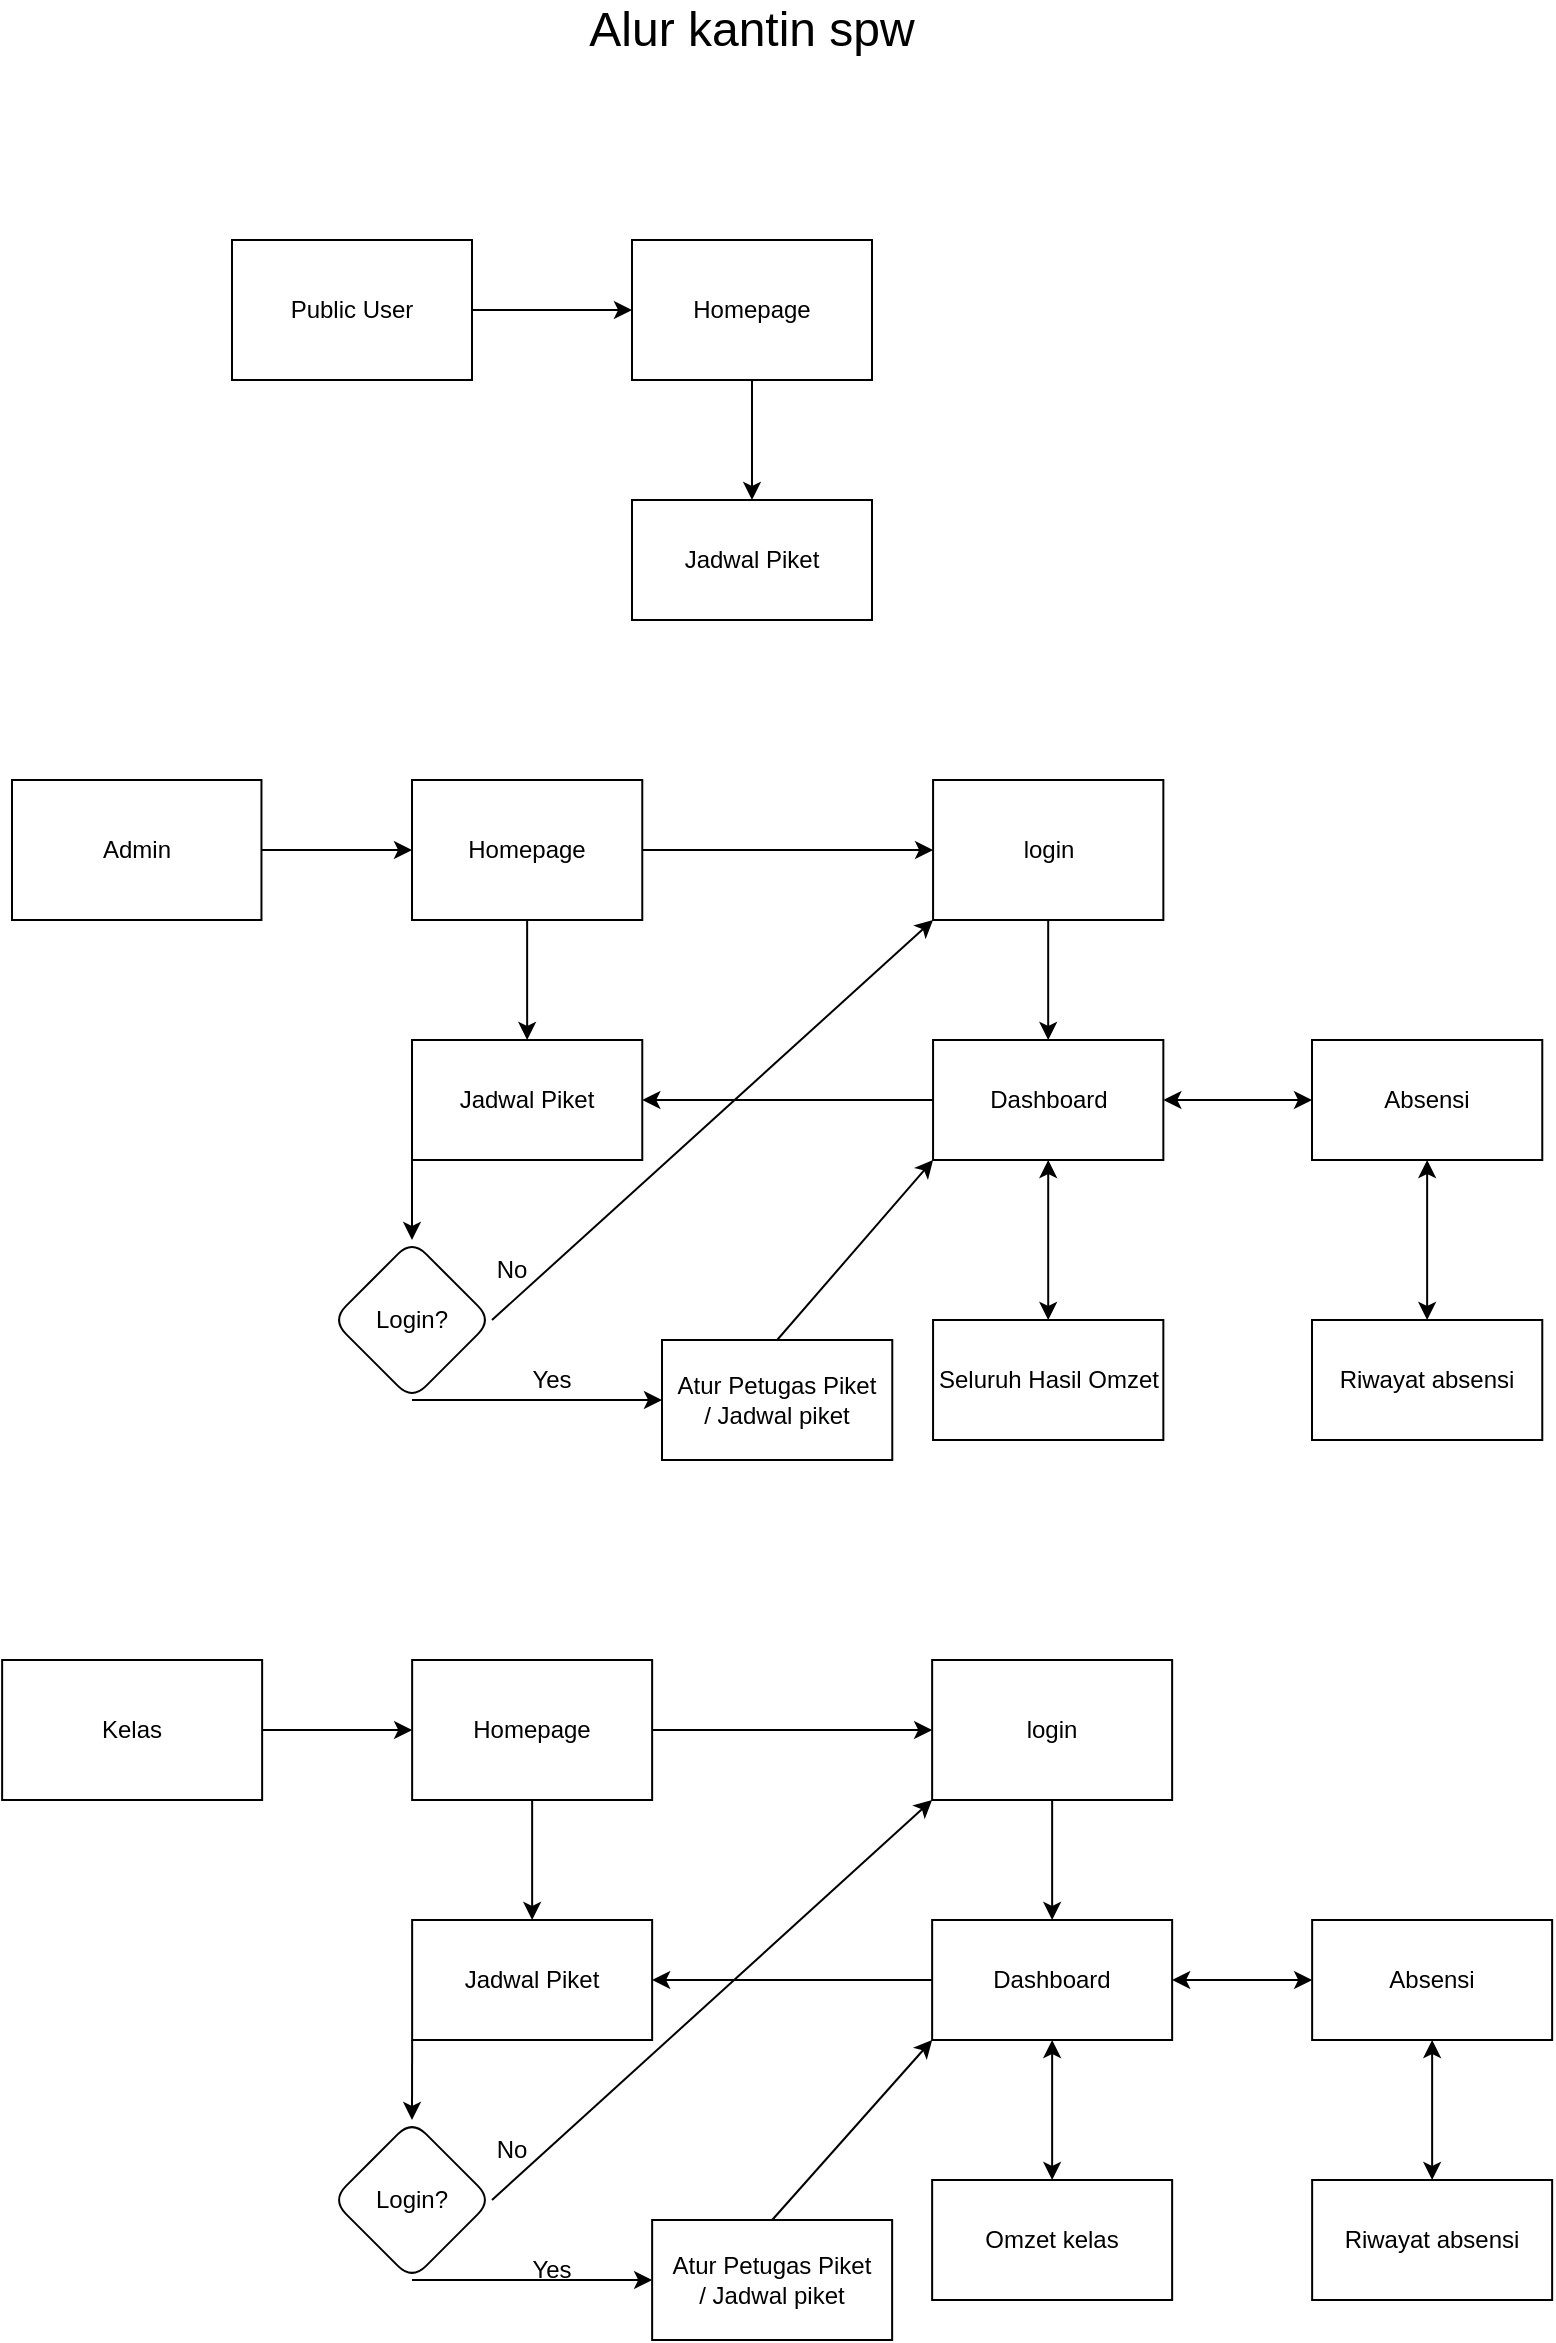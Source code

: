 <mxfile version="24.7.7">
  <diagram name="Page-1" id="KQqwuPC1CSuIkQvpYNoU">
    <mxGraphModel dx="2630" dy="1568" grid="1" gridSize="10" guides="1" tooltips="1" connect="1" arrows="1" fold="1" page="1" pageScale="1" pageWidth="1100" pageHeight="1700" math="0" shadow="0">
      <root>
        <mxCell id="0" />
        <mxCell id="1" parent="0" />
        <mxCell id="cKQtbzu9N1BrgoTTlkyT-17" value="&lt;span style=&quot;font-size: 24px;&quot;&gt;Alur kantin spw&lt;/span&gt;" style="text;html=1;align=center;verticalAlign=middle;whiteSpace=wrap;rounded=0;" vertex="1" parent="1">
          <mxGeometry x="450" y="20" width="200" height="30" as="geometry" />
        </mxCell>
        <mxCell id="cKQtbzu9N1BrgoTTlkyT-10" value="" style="edgeStyle=orthogonalEdgeStyle;rounded=0;orthogonalLoop=1;jettySize=auto;html=1;" edge="1" parent="1" source="5Kj1tjAus3_LKfWhIQ09-1" target="cKQtbzu9N1BrgoTTlkyT-9">
          <mxGeometry relative="1" as="geometry" />
        </mxCell>
        <mxCell id="5Kj1tjAus3_LKfWhIQ09-1" value="Public User" style="rounded=0;whiteSpace=wrap;html=1;container=0;" parent="1" vertex="1">
          <mxGeometry x="290" y="140" width="120" height="70" as="geometry" />
        </mxCell>
        <mxCell id="cKQtbzu9N1BrgoTTlkyT-9" value="Homepage" style="rounded=0;whiteSpace=wrap;html=1;container=0;" vertex="1" parent="1">
          <mxGeometry x="490" y="140" width="120" height="70" as="geometry" />
        </mxCell>
        <mxCell id="cKQtbzu9N1BrgoTTlkyT-31" value="Jadwal Piket" style="rounded=0;whiteSpace=wrap;html=1;container=0;" vertex="1" parent="1">
          <mxGeometry x="490" y="270" width="120" height="60" as="geometry" />
        </mxCell>
        <mxCell id="cKQtbzu9N1BrgoTTlkyT-72" value="" style="endArrow=classic;html=1;rounded=0;exitX=0.5;exitY=1;exitDx=0;exitDy=0;entryX=0.5;entryY=0;entryDx=0;entryDy=0;" edge="1" parent="1" source="cKQtbzu9N1BrgoTTlkyT-9" target="cKQtbzu9N1BrgoTTlkyT-31">
          <mxGeometry width="50" height="50" relative="1" as="geometry">
            <mxPoint x="700" y="370" as="sourcePoint" />
            <mxPoint x="750" y="320" as="targetPoint" />
          </mxGeometry>
        </mxCell>
        <mxCell id="cKQtbzu9N1BrgoTTlkyT-124" value="" style="group" vertex="1" connectable="0" parent="1">
          <mxGeometry x="180" y="410" width="765.14" height="340" as="geometry" />
        </mxCell>
        <mxCell id="cKQtbzu9N1BrgoTTlkyT-45" value="Absensi" style="rounded=0;whiteSpace=wrap;html=1;container=0;" vertex="1" parent="cKQtbzu9N1BrgoTTlkyT-124">
          <mxGeometry x="650.005" y="130" width="115.135" height="60" as="geometry" />
        </mxCell>
        <mxCell id="cKQtbzu9N1BrgoTTlkyT-81" value="" style="endArrow=classic;startArrow=classic;html=1;rounded=0;entryX=1;entryY=0.5;entryDx=0;entryDy=0;exitX=0;exitY=0.5;exitDx=0;exitDy=0;" edge="1" parent="cKQtbzu9N1BrgoTTlkyT-124" source="cKQtbzu9N1BrgoTTlkyT-45" target="cKQtbzu9N1BrgoTTlkyT-75">
          <mxGeometry width="50" height="50" relative="1" as="geometry">
            <mxPoint x="460.541" y="190" as="sourcePoint" />
            <mxPoint x="508.514" y="140" as="targetPoint" />
          </mxGeometry>
        </mxCell>
        <mxCell id="cKQtbzu9N1BrgoTTlkyT-83" value="" style="endArrow=classic;startArrow=classic;html=1;rounded=0;entryX=0.5;entryY=1;entryDx=0;entryDy=0;exitX=0.5;exitY=0;exitDx=0;exitDy=0;" edge="1" parent="cKQtbzu9N1BrgoTTlkyT-124" source="cKQtbzu9N1BrgoTTlkyT-63" target="cKQtbzu9N1BrgoTTlkyT-45">
          <mxGeometry width="50" height="50" relative="1" as="geometry">
            <mxPoint x="460.541" y="470" as="sourcePoint" />
            <mxPoint x="508.514" y="420" as="targetPoint" />
          </mxGeometry>
        </mxCell>
        <mxCell id="cKQtbzu9N1BrgoTTlkyT-63" value="Riwayat absensi" style="rounded=0;whiteSpace=wrap;html=1;container=0;" vertex="1" parent="cKQtbzu9N1BrgoTTlkyT-124">
          <mxGeometry x="650.005" y="270" width="115.135" height="60" as="geometry" />
        </mxCell>
        <mxCell id="cKQtbzu9N1BrgoTTlkyT-38" value="" style="edgeStyle=orthogonalEdgeStyle;rounded=0;orthogonalLoop=1;jettySize=auto;html=1;" edge="1" parent="cKQtbzu9N1BrgoTTlkyT-124" source="cKQtbzu9N1BrgoTTlkyT-36" target="cKQtbzu9N1BrgoTTlkyT-37">
          <mxGeometry relative="1" as="geometry" />
        </mxCell>
        <mxCell id="cKQtbzu9N1BrgoTTlkyT-36" value="Admin" style="rounded=0;whiteSpace=wrap;html=1;container=0;" vertex="1" parent="cKQtbzu9N1BrgoTTlkyT-124">
          <mxGeometry width="124.73" height="70" as="geometry" />
        </mxCell>
        <mxCell id="cKQtbzu9N1BrgoTTlkyT-37" value="Homepage" style="rounded=0;whiteSpace=wrap;html=1;container=0;" vertex="1" parent="cKQtbzu9N1BrgoTTlkyT-124">
          <mxGeometry x="200.005" width="115.135" height="70" as="geometry" />
        </mxCell>
        <mxCell id="cKQtbzu9N1BrgoTTlkyT-39" value="login" style="rounded=0;whiteSpace=wrap;html=1;container=0;" vertex="1" parent="cKQtbzu9N1BrgoTTlkyT-124">
          <mxGeometry x="460.541" width="115.135" height="70" as="geometry" />
        </mxCell>
        <mxCell id="cKQtbzu9N1BrgoTTlkyT-41" value="Jadwal Piket" style="rounded=0;whiteSpace=wrap;html=1;container=0;" vertex="1" parent="cKQtbzu9N1BrgoTTlkyT-124">
          <mxGeometry x="200.007" y="130" width="115.135" height="60" as="geometry" />
        </mxCell>
        <mxCell id="cKQtbzu9N1BrgoTTlkyT-43" value="Seluruh Hasil Omzet" style="rounded=0;whiteSpace=wrap;html=1;container=0;" vertex="1" parent="cKQtbzu9N1BrgoTTlkyT-124">
          <mxGeometry x="460.537" y="270" width="115.135" height="60" as="geometry" />
        </mxCell>
        <mxCell id="cKQtbzu9N1BrgoTTlkyT-73" value="" style="edgeStyle=orthogonalEdgeStyle;rounded=0;orthogonalLoop=1;jettySize=auto;html=1;entryX=0;entryY=0.5;entryDx=0;entryDy=0;exitX=1;exitY=0.5;exitDx=0;exitDy=0;" edge="1" parent="cKQtbzu9N1BrgoTTlkyT-124" source="cKQtbzu9N1BrgoTTlkyT-37" target="cKQtbzu9N1BrgoTTlkyT-39">
          <mxGeometry relative="1" as="geometry">
            <mxPoint x="163.108" y="-45" as="sourcePoint" />
            <mxPoint x="261.932" y="-45" as="targetPoint" />
          </mxGeometry>
        </mxCell>
        <mxCell id="cKQtbzu9N1BrgoTTlkyT-74" value="" style="endArrow=classic;html=1;rounded=0;exitX=0.5;exitY=1;exitDx=0;exitDy=0;entryX=0.5;entryY=0;entryDx=0;entryDy=0;" edge="1" parent="cKQtbzu9N1BrgoTTlkyT-124" source="cKQtbzu9N1BrgoTTlkyT-37" target="cKQtbzu9N1BrgoTTlkyT-41">
          <mxGeometry width="50" height="50" relative="1" as="geometry">
            <mxPoint x="345.405" y="140" as="sourcePoint" />
            <mxPoint x="393.378" y="90" as="targetPoint" />
          </mxGeometry>
        </mxCell>
        <mxCell id="cKQtbzu9N1BrgoTTlkyT-75" value="Dashboard" style="rounded=0;whiteSpace=wrap;html=1;container=0;" vertex="1" parent="cKQtbzu9N1BrgoTTlkyT-124">
          <mxGeometry x="460.537" y="130" width="115.135" height="60" as="geometry" />
        </mxCell>
        <mxCell id="cKQtbzu9N1BrgoTTlkyT-79" value="" style="endArrow=classic;startArrow=classic;html=1;rounded=0;exitX=0.5;exitY=0;exitDx=0;exitDy=0;entryX=0.5;entryY=1;entryDx=0;entryDy=0;" edge="1" parent="cKQtbzu9N1BrgoTTlkyT-124" source="cKQtbzu9N1BrgoTTlkyT-43" target="cKQtbzu9N1BrgoTTlkyT-75">
          <mxGeometry width="50" height="50" relative="1" as="geometry">
            <mxPoint x="460.541" y="190" as="sourcePoint" />
            <mxPoint x="508.514" y="140" as="targetPoint" />
          </mxGeometry>
        </mxCell>
        <mxCell id="cKQtbzu9N1BrgoTTlkyT-85" value="Atur Petugas Piket&lt;div&gt;/ Jadwal piket&lt;/div&gt;" style="rounded=0;whiteSpace=wrap;html=1;container=0;" vertex="1" parent="cKQtbzu9N1BrgoTTlkyT-124">
          <mxGeometry x="325.004" y="280" width="115.135" height="60" as="geometry" />
        </mxCell>
        <mxCell id="cKQtbzu9N1BrgoTTlkyT-111" value="" style="endArrow=classic;html=1;rounded=0;exitX=0.5;exitY=1;exitDx=0;exitDy=0;entryX=0.5;entryY=0;entryDx=0;entryDy=0;" edge="1" parent="cKQtbzu9N1BrgoTTlkyT-124" source="cKQtbzu9N1BrgoTTlkyT-39" target="cKQtbzu9N1BrgoTTlkyT-75">
          <mxGeometry width="50" height="50" relative="1" as="geometry">
            <mxPoint x="370" y="120" as="sourcePoint" />
            <mxPoint x="420" y="70" as="targetPoint" />
          </mxGeometry>
        </mxCell>
        <mxCell id="cKQtbzu9N1BrgoTTlkyT-112" value="" style="endArrow=classic;html=1;rounded=0;entryX=1;entryY=0.5;entryDx=0;entryDy=0;exitX=0;exitY=0.5;exitDx=0;exitDy=0;" edge="1" parent="cKQtbzu9N1BrgoTTlkyT-124" source="cKQtbzu9N1BrgoTTlkyT-75" target="cKQtbzu9N1BrgoTTlkyT-41">
          <mxGeometry width="50" height="50" relative="1" as="geometry">
            <mxPoint x="370" y="120" as="sourcePoint" />
            <mxPoint x="420" y="70" as="targetPoint" />
          </mxGeometry>
        </mxCell>
        <mxCell id="cKQtbzu9N1BrgoTTlkyT-113" value="" style="endArrow=classic;html=1;rounded=0;exitX=0;exitY=1;exitDx=0;exitDy=0;entryX=0.5;entryY=0;entryDx=0;entryDy=0;" edge="1" parent="cKQtbzu9N1BrgoTTlkyT-124" source="cKQtbzu9N1BrgoTTlkyT-41" target="cKQtbzu9N1BrgoTTlkyT-115">
          <mxGeometry width="50" height="50" relative="1" as="geometry">
            <mxPoint x="370" y="120" as="sourcePoint" />
            <mxPoint x="258" y="250" as="targetPoint" />
          </mxGeometry>
        </mxCell>
        <mxCell id="cKQtbzu9N1BrgoTTlkyT-115" value="Login?" style="rhombus;whiteSpace=wrap;html=1;rounded=1;" vertex="1" parent="cKQtbzu9N1BrgoTTlkyT-124">
          <mxGeometry x="160" y="230" width="80" height="80" as="geometry" />
        </mxCell>
        <mxCell id="cKQtbzu9N1BrgoTTlkyT-117" value="" style="endArrow=classic;html=1;rounded=0;exitX=0.5;exitY=1;exitDx=0;exitDy=0;entryX=0;entryY=0.5;entryDx=0;entryDy=0;" edge="1" parent="cKQtbzu9N1BrgoTTlkyT-124" source="cKQtbzu9N1BrgoTTlkyT-115" target="cKQtbzu9N1BrgoTTlkyT-85">
          <mxGeometry width="50" height="50" relative="1" as="geometry">
            <mxPoint x="370" y="120" as="sourcePoint" />
            <mxPoint x="420" y="70" as="targetPoint" />
          </mxGeometry>
        </mxCell>
        <mxCell id="cKQtbzu9N1BrgoTTlkyT-118" value="Yes" style="text;html=1;align=center;verticalAlign=middle;whiteSpace=wrap;rounded=0;" vertex="1" parent="cKQtbzu9N1BrgoTTlkyT-124">
          <mxGeometry x="240" y="285" width="60" height="30" as="geometry" />
        </mxCell>
        <mxCell id="cKQtbzu9N1BrgoTTlkyT-119" value="" style="endArrow=classic;html=1;rounded=0;exitX=1;exitY=0.5;exitDx=0;exitDy=0;entryX=0;entryY=1;entryDx=0;entryDy=0;" edge="1" parent="cKQtbzu9N1BrgoTTlkyT-124" source="cKQtbzu9N1BrgoTTlkyT-115" target="cKQtbzu9N1BrgoTTlkyT-39">
          <mxGeometry width="50" height="50" relative="1" as="geometry">
            <mxPoint x="370" y="120" as="sourcePoint" />
            <mxPoint x="420" y="70" as="targetPoint" />
          </mxGeometry>
        </mxCell>
        <mxCell id="cKQtbzu9N1BrgoTTlkyT-120" value="No" style="text;html=1;align=center;verticalAlign=middle;whiteSpace=wrap;rounded=0;" vertex="1" parent="cKQtbzu9N1BrgoTTlkyT-124">
          <mxGeometry x="220" y="230" width="60" height="30" as="geometry" />
        </mxCell>
        <mxCell id="cKQtbzu9N1BrgoTTlkyT-123" value="" style="endArrow=classic;html=1;rounded=0;entryX=0;entryY=1;entryDx=0;entryDy=0;exitX=0.5;exitY=0;exitDx=0;exitDy=0;" edge="1" parent="cKQtbzu9N1BrgoTTlkyT-124" source="cKQtbzu9N1BrgoTTlkyT-85" target="cKQtbzu9N1BrgoTTlkyT-75">
          <mxGeometry width="50" height="50" relative="1" as="geometry">
            <mxPoint x="370" y="540" as="sourcePoint" />
            <mxPoint x="420" y="490" as="targetPoint" />
          </mxGeometry>
        </mxCell>
        <mxCell id="cKQtbzu9N1BrgoTTlkyT-89" value="Kelas" style="rounded=0;whiteSpace=wrap;html=1;container=0;" vertex="1" parent="1">
          <mxGeometry x="175.07" y="850" width="130" height="70" as="geometry" />
        </mxCell>
        <mxCell id="cKQtbzu9N1BrgoTTlkyT-88" value="" style="edgeStyle=orthogonalEdgeStyle;rounded=0;orthogonalLoop=1;jettySize=auto;html=1;" edge="1" parent="1" source="cKQtbzu9N1BrgoTTlkyT-89" target="cKQtbzu9N1BrgoTTlkyT-90">
          <mxGeometry relative="1" as="geometry" />
        </mxCell>
        <mxCell id="cKQtbzu9N1BrgoTTlkyT-90" value="Homepage" style="rounded=0;whiteSpace=wrap;html=1;container=0;" vertex="1" parent="1">
          <mxGeometry x="380.07" y="850" width="120" height="70" as="geometry" />
        </mxCell>
        <mxCell id="cKQtbzu9N1BrgoTTlkyT-91" value="login" style="rounded=0;whiteSpace=wrap;html=1;container=0;" vertex="1" parent="1">
          <mxGeometry x="640.07" y="850" width="120" height="70" as="geometry" />
        </mxCell>
        <mxCell id="cKQtbzu9N1BrgoTTlkyT-92" value="Jadwal Piket" style="rounded=0;whiteSpace=wrap;html=1;container=0;" vertex="1" parent="1">
          <mxGeometry x="380.07" y="980" width="120" height="60" as="geometry" />
        </mxCell>
        <mxCell id="cKQtbzu9N1BrgoTTlkyT-93" value="Omzet kelas" style="rounded=0;whiteSpace=wrap;html=1;container=0;" vertex="1" parent="1">
          <mxGeometry x="640.07" y="1110" width="120" height="60" as="geometry" />
        </mxCell>
        <mxCell id="cKQtbzu9N1BrgoTTlkyT-95" value="Riwayat absensi" style="rounded=0;whiteSpace=wrap;html=1;container=0;" vertex="1" parent="1">
          <mxGeometry x="830.07" y="1110" width="120" height="60" as="geometry" />
        </mxCell>
        <mxCell id="cKQtbzu9N1BrgoTTlkyT-96" value="" style="edgeStyle=orthogonalEdgeStyle;rounded=0;orthogonalLoop=1;jettySize=auto;html=1;entryX=0;entryY=0.5;entryDx=0;entryDy=0;exitX=1;exitY=0.5;exitDx=0;exitDy=0;" edge="1" parent="1" source="cKQtbzu9N1BrgoTTlkyT-90" target="cKQtbzu9N1BrgoTTlkyT-91">
          <mxGeometry relative="1" as="geometry">
            <mxPoint x="345.07" y="805" as="sourcePoint" />
            <mxPoint x="448.07" y="805" as="targetPoint" />
          </mxGeometry>
        </mxCell>
        <mxCell id="cKQtbzu9N1BrgoTTlkyT-97" value="" style="endArrow=classic;html=1;rounded=0;entryX=0.5;entryY=0;entryDx=0;entryDy=0;" edge="1" parent="1" target="cKQtbzu9N1BrgoTTlkyT-92">
          <mxGeometry width="50" height="50" relative="1" as="geometry">
            <mxPoint x="440.07" y="920" as="sourcePoint" />
            <mxPoint x="585.07" y="940" as="targetPoint" />
          </mxGeometry>
        </mxCell>
        <mxCell id="cKQtbzu9N1BrgoTTlkyT-98" value="Dashboard" style="rounded=0;whiteSpace=wrap;html=1;container=0;" vertex="1" parent="1">
          <mxGeometry x="640.07" y="980" width="120" height="60" as="geometry" />
        </mxCell>
        <mxCell id="cKQtbzu9N1BrgoTTlkyT-99" value="" style="endArrow=classic;html=1;rounded=0;exitX=0.5;exitY=1;exitDx=0;exitDy=0;entryX=0.5;entryY=0;entryDx=0;entryDy=0;" edge="1" parent="1" source="cKQtbzu9N1BrgoTTlkyT-91" target="cKQtbzu9N1BrgoTTlkyT-98">
          <mxGeometry width="50" height="50" relative="1" as="geometry">
            <mxPoint x="655.07" y="1040" as="sourcePoint" />
            <mxPoint x="705.07" y="990" as="targetPoint" />
          </mxGeometry>
        </mxCell>
        <mxCell id="cKQtbzu9N1BrgoTTlkyT-100" value="" style="endArrow=classic;startArrow=classic;html=1;rounded=0;exitX=0.5;exitY=0;exitDx=0;exitDy=0;entryX=0.5;entryY=1;entryDx=0;entryDy=0;" edge="1" parent="1" source="cKQtbzu9N1BrgoTTlkyT-93" target="cKQtbzu9N1BrgoTTlkyT-98">
          <mxGeometry width="50" height="50" relative="1" as="geometry">
            <mxPoint x="655.07" y="1040" as="sourcePoint" />
            <mxPoint x="705.07" y="990" as="targetPoint" />
          </mxGeometry>
        </mxCell>
        <mxCell id="cKQtbzu9N1BrgoTTlkyT-104" value="Atur Petugas Piket&lt;div&gt;/ Jadwal piket&lt;/div&gt;" style="rounded=0;whiteSpace=wrap;html=1;container=0;" vertex="1" parent="1">
          <mxGeometry x="500.07" y="1130" width="120" height="60" as="geometry" />
        </mxCell>
        <mxCell id="cKQtbzu9N1BrgoTTlkyT-94" value="Absensi" style="rounded=0;whiteSpace=wrap;html=1;container=0;" vertex="1" parent="1">
          <mxGeometry x="830.07" y="980" width="120" height="60" as="geometry" />
        </mxCell>
        <mxCell id="cKQtbzu9N1BrgoTTlkyT-102" value="" style="endArrow=classic;startArrow=classic;html=1;rounded=0;entryX=0.5;entryY=1;entryDx=0;entryDy=0;exitX=0.5;exitY=0;exitDx=0;exitDy=0;" edge="1" parent="1" source="cKQtbzu9N1BrgoTTlkyT-95" target="cKQtbzu9N1BrgoTTlkyT-94">
          <mxGeometry width="50" height="50" relative="1" as="geometry">
            <mxPoint x="655.07" y="1320" as="sourcePoint" />
            <mxPoint x="705.07" y="1270" as="targetPoint" />
          </mxGeometry>
        </mxCell>
        <mxCell id="cKQtbzu9N1BrgoTTlkyT-101" value="" style="endArrow=classic;startArrow=classic;html=1;rounded=0;entryX=1;entryY=0.5;entryDx=0;entryDy=0;exitX=0;exitY=0.5;exitDx=0;exitDy=0;" edge="1" parent="1" source="cKQtbzu9N1BrgoTTlkyT-94" target="cKQtbzu9N1BrgoTTlkyT-98">
          <mxGeometry width="50" height="50" relative="1" as="geometry">
            <mxPoint x="655.07" y="1040" as="sourcePoint" />
            <mxPoint x="705.07" y="990" as="targetPoint" />
          </mxGeometry>
        </mxCell>
        <mxCell id="cKQtbzu9N1BrgoTTlkyT-125" value="Login?" style="rhombus;whiteSpace=wrap;html=1;rounded=1;" vertex="1" parent="1">
          <mxGeometry x="340" y="1080" width="80" height="80" as="geometry" />
        </mxCell>
        <mxCell id="cKQtbzu9N1BrgoTTlkyT-127" value="" style="endArrow=classic;html=1;rounded=0;exitX=0;exitY=1;exitDx=0;exitDy=0;entryX=0.5;entryY=0;entryDx=0;entryDy=0;" edge="1" parent="1" source="cKQtbzu9N1BrgoTTlkyT-92" target="cKQtbzu9N1BrgoTTlkyT-125">
          <mxGeometry width="50" height="50" relative="1" as="geometry">
            <mxPoint x="550" y="950" as="sourcePoint" />
            <mxPoint x="600" y="900" as="targetPoint" />
          </mxGeometry>
        </mxCell>
        <mxCell id="cKQtbzu9N1BrgoTTlkyT-128" value="" style="endArrow=classic;html=1;rounded=0;exitX=0.5;exitY=1;exitDx=0;exitDy=0;entryX=0;entryY=0.5;entryDx=0;entryDy=0;" edge="1" parent="1" source="cKQtbzu9N1BrgoTTlkyT-125" target="cKQtbzu9N1BrgoTTlkyT-104">
          <mxGeometry width="50" height="50" relative="1" as="geometry">
            <mxPoint x="550" y="950" as="sourcePoint" />
            <mxPoint x="600" y="900" as="targetPoint" />
          </mxGeometry>
        </mxCell>
        <mxCell id="cKQtbzu9N1BrgoTTlkyT-129" value="" style="endArrow=classic;html=1;rounded=0;exitX=1;exitY=0.5;exitDx=0;exitDy=0;entryX=0;entryY=1;entryDx=0;entryDy=0;" edge="1" parent="1" source="cKQtbzu9N1BrgoTTlkyT-125" target="cKQtbzu9N1BrgoTTlkyT-91">
          <mxGeometry width="50" height="50" relative="1" as="geometry">
            <mxPoint x="550" y="950" as="sourcePoint" />
            <mxPoint x="600" y="900" as="targetPoint" />
          </mxGeometry>
        </mxCell>
        <mxCell id="cKQtbzu9N1BrgoTTlkyT-130" value="" style="endArrow=classic;html=1;rounded=0;exitX=0;exitY=0.5;exitDx=0;exitDy=0;entryX=1;entryY=0.5;entryDx=0;entryDy=0;" edge="1" parent="1" source="cKQtbzu9N1BrgoTTlkyT-98" target="cKQtbzu9N1BrgoTTlkyT-92">
          <mxGeometry width="50" height="50" relative="1" as="geometry">
            <mxPoint x="550" y="950" as="sourcePoint" />
            <mxPoint x="600" y="900" as="targetPoint" />
          </mxGeometry>
        </mxCell>
        <mxCell id="cKQtbzu9N1BrgoTTlkyT-131" value="" style="endArrow=classic;html=1;rounded=0;exitX=0.5;exitY=0;exitDx=0;exitDy=0;entryX=0;entryY=1;entryDx=0;entryDy=0;" edge="1" parent="1" source="cKQtbzu9N1BrgoTTlkyT-104" target="cKQtbzu9N1BrgoTTlkyT-98">
          <mxGeometry width="50" height="50" relative="1" as="geometry">
            <mxPoint x="550" y="950" as="sourcePoint" />
            <mxPoint x="600" y="900" as="targetPoint" />
          </mxGeometry>
        </mxCell>
        <mxCell id="cKQtbzu9N1BrgoTTlkyT-132" value="Yes" style="text;html=1;align=center;verticalAlign=middle;whiteSpace=wrap;rounded=0;" vertex="1" parent="1">
          <mxGeometry x="420" y="1140" width="60" height="30" as="geometry" />
        </mxCell>
        <mxCell id="cKQtbzu9N1BrgoTTlkyT-133" value="No" style="text;html=1;align=center;verticalAlign=middle;whiteSpace=wrap;rounded=0;" vertex="1" parent="1">
          <mxGeometry x="400" y="1080" width="60" height="30" as="geometry" />
        </mxCell>
      </root>
    </mxGraphModel>
  </diagram>
</mxfile>
